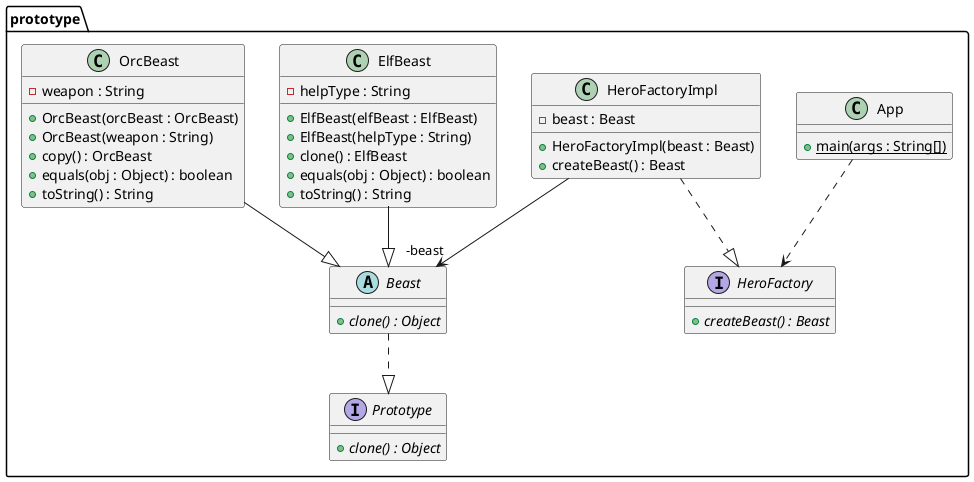 @startuml
package prototype {
  class App {
    + main(args : String[]) {static}
  }
  interface Prototype {
    + clone() : Object {abstract}
  }
  abstract class Beast{
    + clone() : Object {abstract}
  }
  class ElfBeast {
    - helpType : String
    + ElfBeast(elfBeast : ElfBeast)
    + ElfBeast(helpType : String)
    + clone() : ElfBeast
    + equals(obj : Object) : boolean
    + toString() : String
  }
  class OrcBeast {
    - weapon : String
    + OrcBeast(orcBeast : OrcBeast)
    + OrcBeast(weapon : String)
    + copy() : OrcBeast
    + equals(obj : Object) : boolean
    + toString() : String
  }
  interface HeroFactory {
    + createBeast() : Beast {abstract}
  }
  class HeroFactoryImpl {
    - beast : Beast
    + HeroFactoryImpl(beast : Beast)
    + createBeast() : Beast
  }
}
Beast ..|> Prototype
ElfBeast --|> Beast
OrcBeast --|> Beast
HeroFactoryImpl -->  "-beast" Beast
HeroFactoryImpl ..|> HeroFactory
App ..> HeroFactory
@enduml